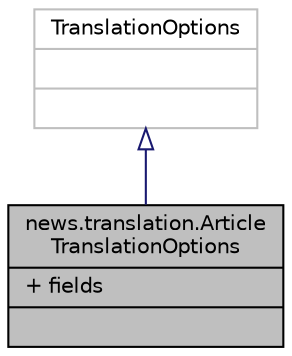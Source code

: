 digraph "news.translation.ArticleTranslationOptions"
{
  edge [fontname="Helvetica",fontsize="10",labelfontname="Helvetica",labelfontsize="10"];
  node [fontname="Helvetica",fontsize="10",shape=record];
  Node0 [label="{news.translation.Article\lTranslationOptions\n|+ fields\l|}",height=0.2,width=0.4,color="black", fillcolor="grey75", style="filled", fontcolor="black"];
  Node1 -> Node0 [dir="back",color="midnightblue",fontsize="10",style="solid",arrowtail="onormal"];
  Node1 [label="{TranslationOptions\n||}",height=0.2,width=0.4,color="grey75", fillcolor="white", style="filled"];
}
